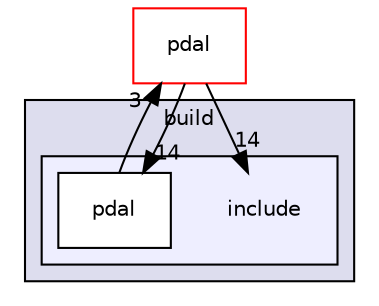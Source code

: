 digraph "pdal/build/include" {
  compound=true
  node [ fontsize="10", fontname="Helvetica"];
  edge [ labelfontsize="10", labelfontname="Helvetica"];
  subgraph clusterdir_58d97b97570bab8e4f5aca2d6cc8ee64 {
    graph [ bgcolor="#ddddee", pencolor="black", label="build" fontname="Helvetica", fontsize="10", URL="dir_58d97b97570bab8e4f5aca2d6cc8ee64.html"]
  subgraph clusterdir_99256d9b9de6fe98b3b931ce6fdfc51f {
    graph [ bgcolor="#eeeeff", pencolor="black", label="" URL="dir_99256d9b9de6fe98b3b931ce6fdfc51f.html"];
    dir_99256d9b9de6fe98b3b931ce6fdfc51f [shape=plaintext label="include"];
    dir_895e989dedc293d01cc5e6814d4e6b9d [shape=box label="pdal" color="black" fillcolor="white" style="filled" URL="dir_895e989dedc293d01cc5e6814d4e6b9d.html"];
  }
  }
  dir_37e2adedb6e706efcbfadb5213756005 [shape=box label="pdal" fillcolor="white" style="filled" color="red" URL="dir_37e2adedb6e706efcbfadb5213756005.html"];
  dir_37e2adedb6e706efcbfadb5213756005->dir_895e989dedc293d01cc5e6814d4e6b9d [headlabel="14", labeldistance=1.5 headhref="dir_000050_000008.html"];
  dir_37e2adedb6e706efcbfadb5213756005->dir_99256d9b9de6fe98b3b931ce6fdfc51f [headlabel="14", labeldistance=1.5 headhref="dir_000050_000007.html"];
  dir_895e989dedc293d01cc5e6814d4e6b9d->dir_37e2adedb6e706efcbfadb5213756005 [headlabel="3", labeldistance=1.5 headhref="dir_000008_000050.html"];
}
